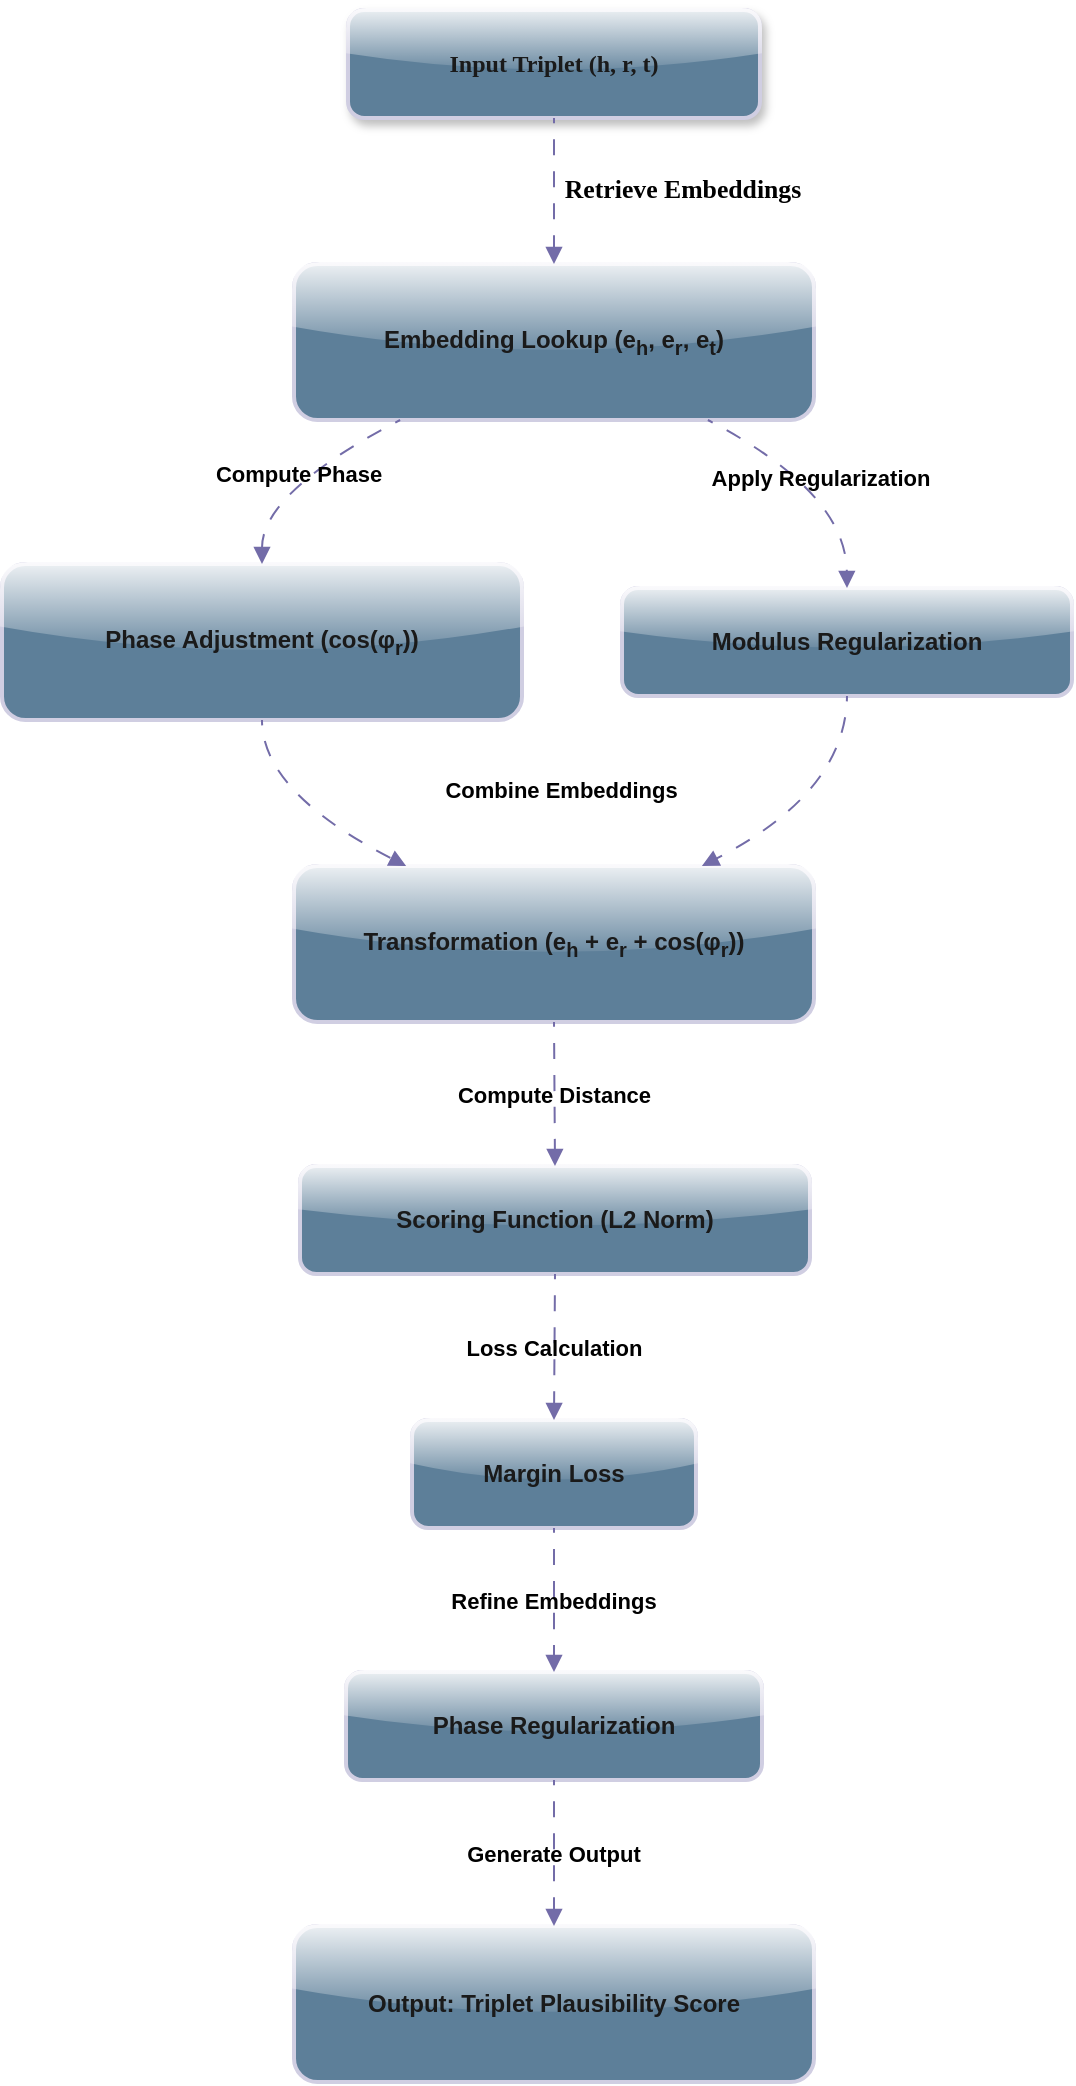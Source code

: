 <mxfile version="26.0.6">
  <diagram name="Page-1" id="9bFnK59kecHNK887TFBv">
    <mxGraphModel dx="1010" dy="565" grid="1" gridSize="10" guides="1" tooltips="1" connect="1" arrows="1" fold="1" page="1" pageScale="1" pageWidth="850" pageHeight="1100" math="0" shadow="0" adaptiveColors="auto">
      <root>
        <mxCell id="0" />
        <mxCell id="1" parent="0" />
        <mxCell id="l_EtAG0b-5FAKBgQwEHq-1" value="&lt;b&gt;Input Triplet (h, r, t)&lt;/b&gt;" style="whiteSpace=wrap;strokeWidth=2;fontFamily=Lucida Console;glass=1;shadow=1;rounded=1;labelBackgroundColor=none;fillColor=#5D7F99;strokeColor=#D0CEE2;fontColor=#1A1A1A;html=1;" parent="1" vertex="1">
          <mxGeometry x="193" y="20" width="206" height="54" as="geometry" />
        </mxCell>
        <mxCell id="l_EtAG0b-5FAKBgQwEHq-2" value="&lt;b&gt;Embedding Lookup (e&lt;sub&gt;h&lt;/sub&gt;, e&lt;sub&gt;r&lt;/sub&gt;, e&lt;sub&gt;t&lt;/sub&gt;)&lt;/b&gt;" style="whiteSpace=wrap;strokeWidth=2;rounded=1;glass=1;horizontal=1;labelBackgroundColor=none;fillColor=#5D7F99;strokeColor=#D0CEE2;fontColor=#1A1A1A;html=1;" parent="1" vertex="1">
          <mxGeometry x="166" y="147" width="260" height="78" as="geometry" />
        </mxCell>
        <mxCell id="l_EtAG0b-5FAKBgQwEHq-3" value="&lt;b&gt;Phase Adjustment (cos(φ&lt;sub&gt;r&lt;/sub&gt;))&lt;/b&gt;" style="whiteSpace=wrap;strokeWidth=2;labelBackgroundColor=none;rounded=1;glass=1;fillColor=#5D7F99;strokeColor=#D0CEE2;fontColor=#1A1A1A;html=1;" parent="1" vertex="1">
          <mxGeometry x="20" y="297" width="260" height="78" as="geometry" />
        </mxCell>
        <mxCell id="l_EtAG0b-5FAKBgQwEHq-4" value="Modulus Regularization" style="whiteSpace=wrap;strokeWidth=2;labelBackgroundColor=none;rounded=1;glass=1;fillColor=#5D7F99;strokeColor=#D0CEE2;fontColor=#1A1A1A;fontStyle=1" parent="1" vertex="1">
          <mxGeometry x="330" y="309" width="225" height="54" as="geometry" />
        </mxCell>
        <mxCell id="l_EtAG0b-5FAKBgQwEHq-5" value="&lt;b&gt;Transformation (e&lt;sub&gt;h&lt;/sub&gt; + e&lt;sub&gt;r&lt;/sub&gt; + cos(φ&lt;sub&gt;r&lt;/sub&gt;))&lt;/b&gt;" style="whiteSpace=wrap;strokeWidth=2;labelBackgroundColor=none;rounded=1;glass=1;fillColor=#5D7F99;strokeColor=#D0CEE2;fontColor=#1A1A1A;html=1;" parent="1" vertex="1">
          <mxGeometry x="166" y="448" width="260" height="78" as="geometry" />
        </mxCell>
        <mxCell id="l_EtAG0b-5FAKBgQwEHq-6" value="Scoring Function (L2 Norm)" style="whiteSpace=wrap;strokeWidth=2;labelBackgroundColor=none;rounded=1;glass=1;fillColor=#5D7F99;strokeColor=#D0CEE2;fontColor=#1A1A1A;fontStyle=1" parent="1" vertex="1">
          <mxGeometry x="169" y="598" width="255" height="54" as="geometry" />
        </mxCell>
        <mxCell id="l_EtAG0b-5FAKBgQwEHq-7" value="Margin Loss" style="whiteSpace=wrap;strokeWidth=2;labelBackgroundColor=none;rounded=1;glass=1;fillColor=#5D7F99;strokeColor=#D0CEE2;fontColor=#1A1A1A;fontStyle=1" parent="1" vertex="1">
          <mxGeometry x="225" y="725" width="142" height="54" as="geometry" />
        </mxCell>
        <mxCell id="l_EtAG0b-5FAKBgQwEHq-8" value="Phase Regularization" style="whiteSpace=wrap;strokeWidth=2;labelBackgroundColor=none;rounded=1;glass=1;fillColor=#5D7F99;strokeColor=#D0CEE2;fontColor=#1A1A1A;fontStyle=1" parent="1" vertex="1">
          <mxGeometry x="192" y="851" width="208" height="54" as="geometry" />
        </mxCell>
        <mxCell id="l_EtAG0b-5FAKBgQwEHq-9" value="Output: Triplet Plausibility Score" style="whiteSpace=wrap;strokeWidth=2;labelBackgroundColor=none;rounded=1;glass=1;fillColor=#5D7F99;strokeColor=#D0CEE2;fontColor=#1A1A1A;fontStyle=1" parent="1" vertex="1">
          <mxGeometry x="166" y="978" width="260" height="78" as="geometry" />
        </mxCell>
        <mxCell id="l_EtAG0b-5FAKBgQwEHq-10" value="&lt;h3&gt;Retrieve Embeddings&lt;/h3&gt;" style="curved=1;startArrow=none;endArrow=block;exitX=0.5;exitY=1;entryX=0.5;entryY=-0.01;rounded=0;fontFamily=Lucida Console;flowAnimation=1;horizontal=1;html=1;labelBackgroundColor=none;fontColor=default;strokeColor=#736CA8;" parent="1" source="l_EtAG0b-5FAKBgQwEHq-1" target="l_EtAG0b-5FAKBgQwEHq-2" edge="1">
          <mxGeometry x="-0.014" y="64" relative="1" as="geometry">
            <Array as="points" />
            <mxPoint as="offset" />
          </mxGeometry>
        </mxCell>
        <mxCell id="l_EtAG0b-5FAKBgQwEHq-11" value="Compute Phase" style="curved=1;startArrow=none;endArrow=block;exitX=0.21;exitY=0.99;entryX=0.5;entryY=0;rounded=0;labelBackgroundColor=none;fontColor=default;flowAnimation=1;strokeColor=#736CA8;fontStyle=1" parent="1" source="l_EtAG0b-5FAKBgQwEHq-2" target="l_EtAG0b-5FAKBgQwEHq-3" edge="1">
          <mxGeometry relative="1" as="geometry">
            <Array as="points">
              <mxPoint x="150" y="261" />
            </Array>
          </mxGeometry>
        </mxCell>
        <mxCell id="l_EtAG0b-5FAKBgQwEHq-12" value="&lt;b&gt;Apply Regularization&lt;/b&gt;" style="curved=1;startArrow=none;endArrow=block;exitX=0.79;exitY=0.99;entryX=0.5;entryY=0;rounded=0;labelBackgroundColor=none;fontColor=default;flowAnimation=1;strokeColor=#736CA8;html=1;" parent="1" source="l_EtAG0b-5FAKBgQwEHq-2" target="l_EtAG0b-5FAKBgQwEHq-4" edge="1">
          <mxGeometry x="0.001" relative="1" as="geometry">
            <Array as="points">
              <mxPoint x="442" y="261" />
            </Array>
            <mxPoint as="offset" />
          </mxGeometry>
        </mxCell>
        <mxCell id="l_EtAG0b-5FAKBgQwEHq-13" value="Combine Embeddings" style="curved=1;startArrow=none;endArrow=block;exitX=0.5;exitY=1;entryX=0.21;entryY=-0.01;rounded=0;labelBackgroundColor=none;fontColor=default;flowAnimation=1;strokeColor=#736CA8;fontStyle=1" parent="1" source="l_EtAG0b-5FAKBgQwEHq-3" target="l_EtAG0b-5FAKBgQwEHq-5" edge="1">
          <mxGeometry x="1" y="87" relative="1" as="geometry">
            <Array as="points">
              <mxPoint x="150" y="411" />
            </Array>
            <mxPoint x="38" y="39" as="offset" />
          </mxGeometry>
        </mxCell>
        <mxCell id="l_EtAG0b-5FAKBgQwEHq-14" value="" style="curved=1;startArrow=none;endArrow=block;exitX=0.5;exitY=1;entryX=0.79;entryY=-0.01;rounded=0;labelBackgroundColor=none;fontColor=default;flowAnimation=1;strokeColor=#736CA8;" parent="1" source="l_EtAG0b-5FAKBgQwEHq-4" target="l_EtAG0b-5FAKBgQwEHq-5" edge="1">
          <mxGeometry relative="1" as="geometry">
            <Array as="points">
              <mxPoint x="442" y="411" />
            </Array>
          </mxGeometry>
        </mxCell>
        <mxCell id="l_EtAG0b-5FAKBgQwEHq-15" value="Compute Distance" style="curved=1;startArrow=none;endArrow=block;exitX=0.5;exitY=0.99;entryX=0.5;entryY=0;rounded=0;labelBackgroundColor=none;fontColor=default;flowAnimation=1;strokeColor=#736CA8;fontStyle=1" parent="1" source="l_EtAG0b-5FAKBgQwEHq-5" target="l_EtAG0b-5FAKBgQwEHq-6" edge="1">
          <mxGeometry relative="1" as="geometry">
            <Array as="points" />
          </mxGeometry>
        </mxCell>
        <mxCell id="l_EtAG0b-5FAKBgQwEHq-16" value="Loss Calculation" style="curved=1;startArrow=none;endArrow=block;exitX=0.5;exitY=1;entryX=0.5;entryY=-0.01;rounded=0;labelBackgroundColor=none;fontColor=default;flowAnimation=1;strokeColor=#736CA8;fontStyle=1" parent="1" source="l_EtAG0b-5FAKBgQwEHq-6" target="l_EtAG0b-5FAKBgQwEHq-7" edge="1">
          <mxGeometry relative="1" as="geometry">
            <Array as="points" />
          </mxGeometry>
        </mxCell>
        <mxCell id="l_EtAG0b-5FAKBgQwEHq-17" value="Refine Embeddings" style="curved=1;startArrow=none;endArrow=block;exitX=0.5;exitY=0.99;entryX=0.5;entryY=0;rounded=0;labelBackgroundColor=none;fontColor=default;flowAnimation=1;strokeColor=#736CA8;fontStyle=1" parent="1" source="l_EtAG0b-5FAKBgQwEHq-7" target="l_EtAG0b-5FAKBgQwEHq-8" edge="1">
          <mxGeometry relative="1" as="geometry">
            <Array as="points" />
          </mxGeometry>
        </mxCell>
        <mxCell id="l_EtAG0b-5FAKBgQwEHq-18" value="Generate Output" style="curved=1;startArrow=none;endArrow=block;exitX=0.5;exitY=1;entryX=0.5;entryY=-0.01;rounded=0;labelBackgroundColor=none;fontColor=default;flowAnimation=1;strokeColor=#736CA8;fontStyle=1" parent="1" source="l_EtAG0b-5FAKBgQwEHq-8" target="l_EtAG0b-5FAKBgQwEHq-9" edge="1">
          <mxGeometry relative="1" as="geometry">
            <Array as="points" />
          </mxGeometry>
        </mxCell>
      </root>
    </mxGraphModel>
  </diagram>
</mxfile>
